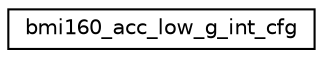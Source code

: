 digraph "Graphical Class Hierarchy"
{
  edge [fontname="Helvetica",fontsize="10",labelfontname="Helvetica",labelfontsize="10"];
  node [fontname="Helvetica",fontsize="10",shape=record];
  rankdir="LR";
  Node1 [label="bmi160_acc_low_g_int_cfg",height=0.2,width=0.4,color="black", fillcolor="white", style="filled",URL="$structbmi160__acc__low__g__int__cfg.html"];
}
